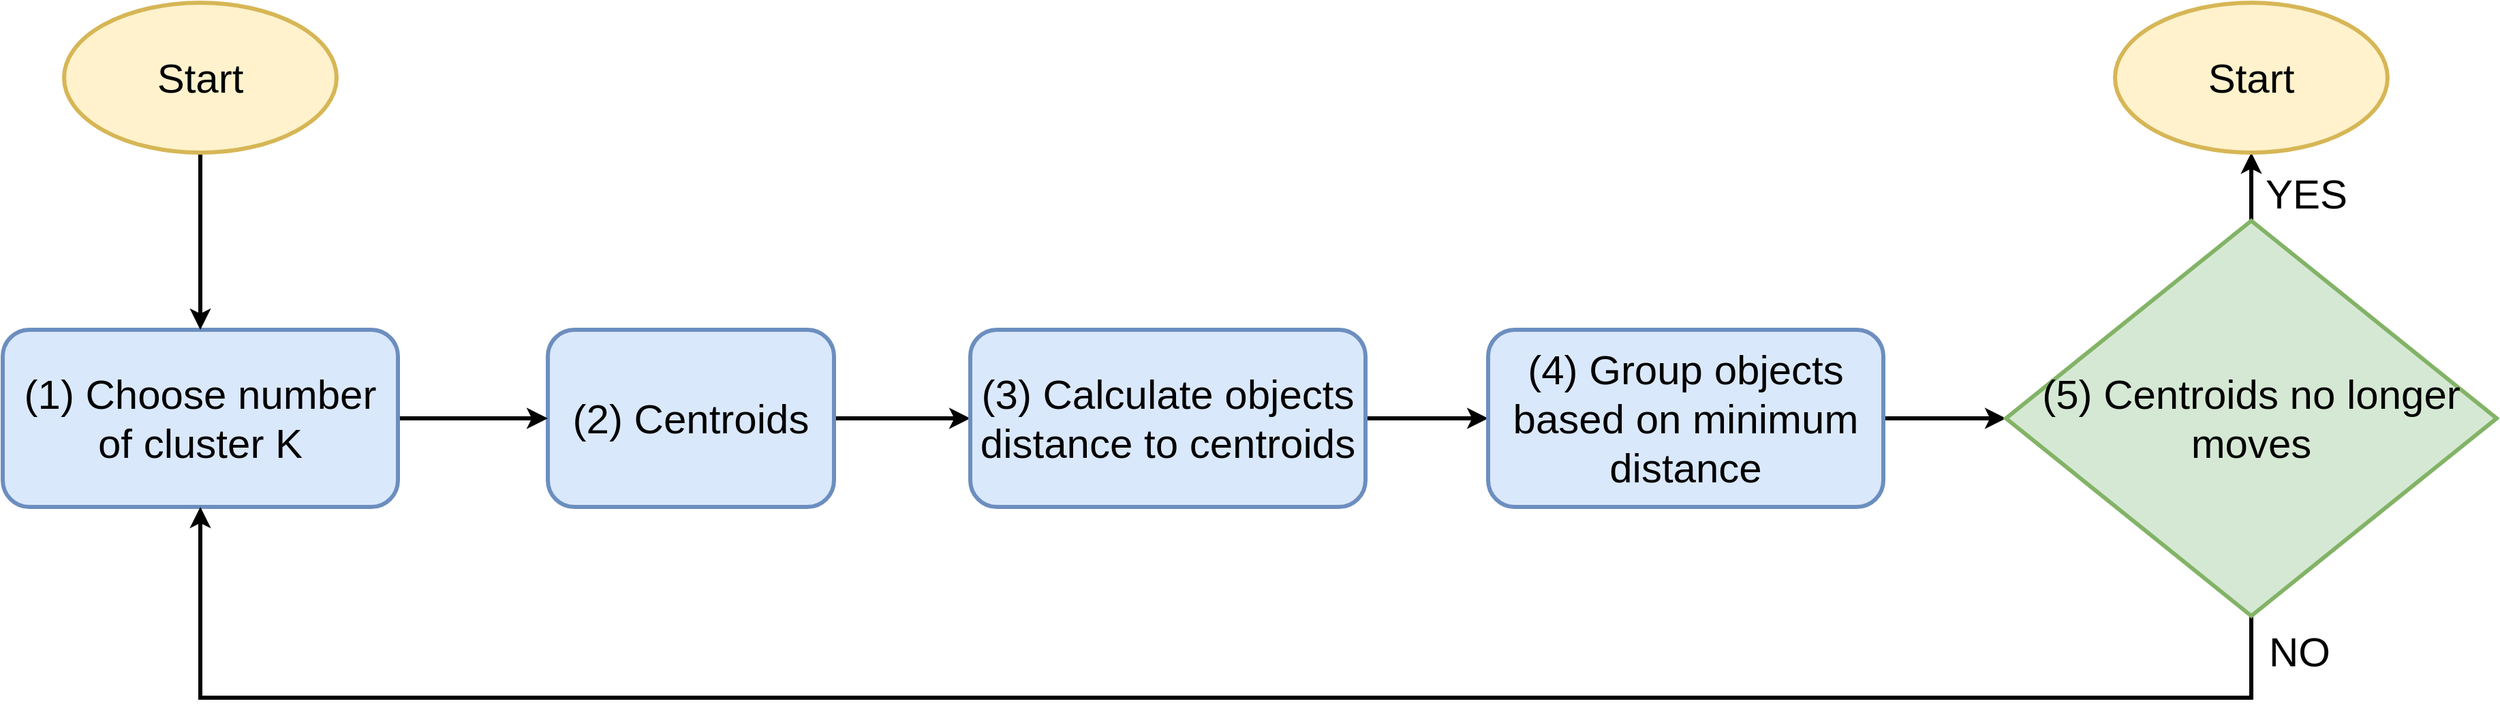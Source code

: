 <mxfile version="26.0.11">
  <diagram name="Page-1" id="odjwMTum2nBsbljHC8KE">
    <mxGraphModel dx="2269" dy="2337" grid="1" gridSize="10" guides="1" tooltips="1" connect="1" arrows="1" fold="1" page="1" pageScale="1" pageWidth="850" pageHeight="1100" math="0" shadow="0">
      <root>
        <mxCell id="0" />
        <mxCell id="1" parent="0" />
        <mxCell id="wpxU90EAjagGXDWV2H-K-5" style="edgeStyle=orthogonalEdgeStyle;rounded=0;orthogonalLoop=1;jettySize=auto;html=1;entryX=0;entryY=0.5;entryDx=0;entryDy=0;strokeWidth=3;" parent="1" source="wpxU90EAjagGXDWV2H-K-1" target="wpxU90EAjagGXDWV2H-K-4" edge="1">
          <mxGeometry relative="1" as="geometry" />
        </mxCell>
        <mxCell id="wpxU90EAjagGXDWV2H-K-1" value="&lt;font style=&quot;font-size: 30px;&quot;&gt;(2) Centroids&lt;/font&gt;" style="rounded=1;whiteSpace=wrap;html=1;fillColor=#dae8fc;strokeWidth=3;strokeColor=#6c8ebf;" parent="1" vertex="1">
          <mxGeometry x="490" y="230" width="210" height="130" as="geometry" />
        </mxCell>
        <mxCell id="wpxU90EAjagGXDWV2H-K-3" style="edgeStyle=orthogonalEdgeStyle;rounded=0;orthogonalLoop=1;jettySize=auto;html=1;entryX=0;entryY=0.5;entryDx=0;entryDy=0;strokeWidth=3;" parent="1" source="wpxU90EAjagGXDWV2H-K-2" target="wpxU90EAjagGXDWV2H-K-1" edge="1">
          <mxGeometry relative="1" as="geometry" />
        </mxCell>
        <mxCell id="wpxU90EAjagGXDWV2H-K-2" value="&lt;font style=&quot;font-size: 30px;&quot;&gt;(1) Choose number of cluster K&lt;/font&gt;" style="rounded=1;whiteSpace=wrap;html=1;fillColor=#dae8fc;strokeWidth=3;strokeColor=#6c8ebf;" parent="1" vertex="1">
          <mxGeometry x="90" y="230" width="290" height="130" as="geometry" />
        </mxCell>
        <mxCell id="wpxU90EAjagGXDWV2H-K-7" style="edgeStyle=orthogonalEdgeStyle;rounded=0;orthogonalLoop=1;jettySize=auto;html=1;entryX=0;entryY=0.5;entryDx=0;entryDy=0;strokeWidth=3;" parent="1" source="wpxU90EAjagGXDWV2H-K-4" target="wpxU90EAjagGXDWV2H-K-6" edge="1">
          <mxGeometry relative="1" as="geometry" />
        </mxCell>
        <mxCell id="wpxU90EAjagGXDWV2H-K-4" value="&lt;font style=&quot;font-size: 30px;&quot;&gt;(3) Calculate objects distance to centroids&lt;/font&gt;" style="rounded=1;whiteSpace=wrap;html=1;fillColor=#dae8fc;strokeWidth=3;strokeColor=#6c8ebf;" parent="1" vertex="1">
          <mxGeometry x="800" y="230" width="290" height="130" as="geometry" />
        </mxCell>
        <mxCell id="wpxU90EAjagGXDWV2H-K-9" style="edgeStyle=orthogonalEdgeStyle;rounded=0;orthogonalLoop=1;jettySize=auto;html=1;entryX=0;entryY=0.5;entryDx=0;entryDy=0;strokeWidth=3;" parent="1" source="wpxU90EAjagGXDWV2H-K-6" target="wpxU90EAjagGXDWV2H-K-8" edge="1">
          <mxGeometry relative="1" as="geometry" />
        </mxCell>
        <mxCell id="wpxU90EAjagGXDWV2H-K-6" value="&lt;font style=&quot;font-size: 30px;&quot;&gt;(4) Group objects based on minimum distance&lt;/font&gt;" style="rounded=1;whiteSpace=wrap;html=1;fillColor=#dae8fc;strokeWidth=3;strokeColor=#6c8ebf;" parent="1" vertex="1">
          <mxGeometry x="1180" y="230" width="290" height="130" as="geometry" />
        </mxCell>
        <mxCell id="wpxU90EAjagGXDWV2H-K-14" style="edgeStyle=orthogonalEdgeStyle;rounded=0;orthogonalLoop=1;jettySize=auto;html=1;entryX=0.5;entryY=1;entryDx=0;entryDy=0;strokeWidth=3;" parent="1" source="wpxU90EAjagGXDWV2H-K-8" target="wpxU90EAjagGXDWV2H-K-13" edge="1">
          <mxGeometry relative="1" as="geometry" />
        </mxCell>
        <mxCell id="wpxU90EAjagGXDWV2H-K-17" value="&lt;font style=&quot;font-size: 30px;&quot;&gt;YES&lt;/font&gt;" style="edgeLabel;html=1;align=center;verticalAlign=middle;resizable=0;points=[];" parent="wpxU90EAjagGXDWV2H-K-14" vertex="1" connectable="0">
          <mxGeometry x="-0.304" y="2" relative="1" as="geometry">
            <mxPoint x="42" y="-3" as="offset" />
          </mxGeometry>
        </mxCell>
        <mxCell id="wpxU90EAjagGXDWV2H-K-18" style="edgeStyle=orthogonalEdgeStyle;rounded=0;orthogonalLoop=1;jettySize=auto;html=1;entryX=0.5;entryY=1;entryDx=0;entryDy=0;strokeWidth=3;" parent="1" source="wpxU90EAjagGXDWV2H-K-8" target="wpxU90EAjagGXDWV2H-K-2" edge="1">
          <mxGeometry relative="1" as="geometry">
            <Array as="points">
              <mxPoint x="1740" y="500" />
              <mxPoint x="235" y="500" />
            </Array>
          </mxGeometry>
        </mxCell>
        <mxCell id="wpxU90EAjagGXDWV2H-K-8" value="&lt;font style=&quot;font-size: 30px;&quot;&gt;(5) Centroids no longer moves&lt;/font&gt;" style="rhombus;whiteSpace=wrap;html=1;strokeWidth=3;fillColor=#d5e8d4;strokeColor=#82b366;" parent="1" vertex="1">
          <mxGeometry x="1560" y="150" width="360" height="290" as="geometry" />
        </mxCell>
        <mxCell id="wpxU90EAjagGXDWV2H-K-11" style="edgeStyle=orthogonalEdgeStyle;rounded=0;orthogonalLoop=1;jettySize=auto;html=1;entryX=0.5;entryY=0;entryDx=0;entryDy=0;strokeWidth=3;" parent="1" source="wpxU90EAjagGXDWV2H-K-10" target="wpxU90EAjagGXDWV2H-K-2" edge="1">
          <mxGeometry relative="1" as="geometry" />
        </mxCell>
        <mxCell id="wpxU90EAjagGXDWV2H-K-10" value="&lt;font style=&quot;font-size: 30px;&quot;&gt;Start&lt;/font&gt;" style="ellipse;whiteSpace=wrap;html=1;fillColor=#fff2cc;strokeWidth=3;strokeColor=#d6b656;" parent="1" vertex="1">
          <mxGeometry x="135" y="-10" width="200" height="110" as="geometry" />
        </mxCell>
        <mxCell id="wpxU90EAjagGXDWV2H-K-13" value="&lt;font style=&quot;font-size: 30px;&quot;&gt;Start&lt;/font&gt;" style="ellipse;whiteSpace=wrap;html=1;fillColor=#fff2cc;strokeWidth=3;strokeColor=#d6b656;" parent="1" vertex="1">
          <mxGeometry x="1640" y="-10" width="200" height="110" as="geometry" />
        </mxCell>
        <mxCell id="wpxU90EAjagGXDWV2H-K-19" value="&lt;font style=&quot;font-size: 30px;&quot;&gt;NO&lt;/font&gt;" style="edgeLabel;html=1;align=center;verticalAlign=middle;resizable=0;points=[];" parent="1" vertex="1" connectable="0">
          <mxGeometry x="1780" y="199.998" as="geometry">
            <mxPoint x="-5" y="266" as="offset" />
          </mxGeometry>
        </mxCell>
      </root>
    </mxGraphModel>
  </diagram>
</mxfile>
